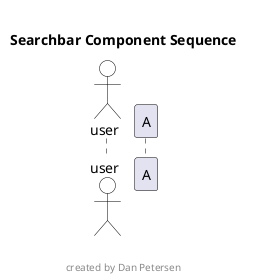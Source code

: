 @startuml 

/' 
More information here:
https://plantuml.com/sequence-diagram
made with:
https://plantuml-editor.kkeisuke.com/
'/

title 
Searchbar Component Sequence
end title
header  ""
caption ""
footer 
created by Dan Petersen
end footer


/'STYLE'/
'do not use UML style
skinparam componentStyle rectangle

'make appearance more neutral 
skinparam Shadowing false
skinparam ArrowColor #black
skinparam InterfaceBorderColor #black

skinparam RectangleBackgroundColor #lightgrey
skinparam InterfaceBackgroundColor #white

skinparam SequenceBoxBorderColor #black
skinparam SequenceLifeLineBorderColor #black
skinparam SequenceLifeLineBorderColor #black
skinparam SequenceActorBorderColor #black
skinparam SequenceBorderColor #black
skinparam SequenceParticipantBorderColor #black
skinparam NoteBorderColor #black

skinparam QueueBackgroundColor #white
skinparam QueueBorderColor #black

skinparam ActorBackgroundColor #white

'use standard font
skinparam DefaultFontName "Segoe UI"



/' Declarations '/
actor "user"
participant "A"

/'Flow '/
/'Step: User Logs in '/

/'END Flow '/
@enduml
